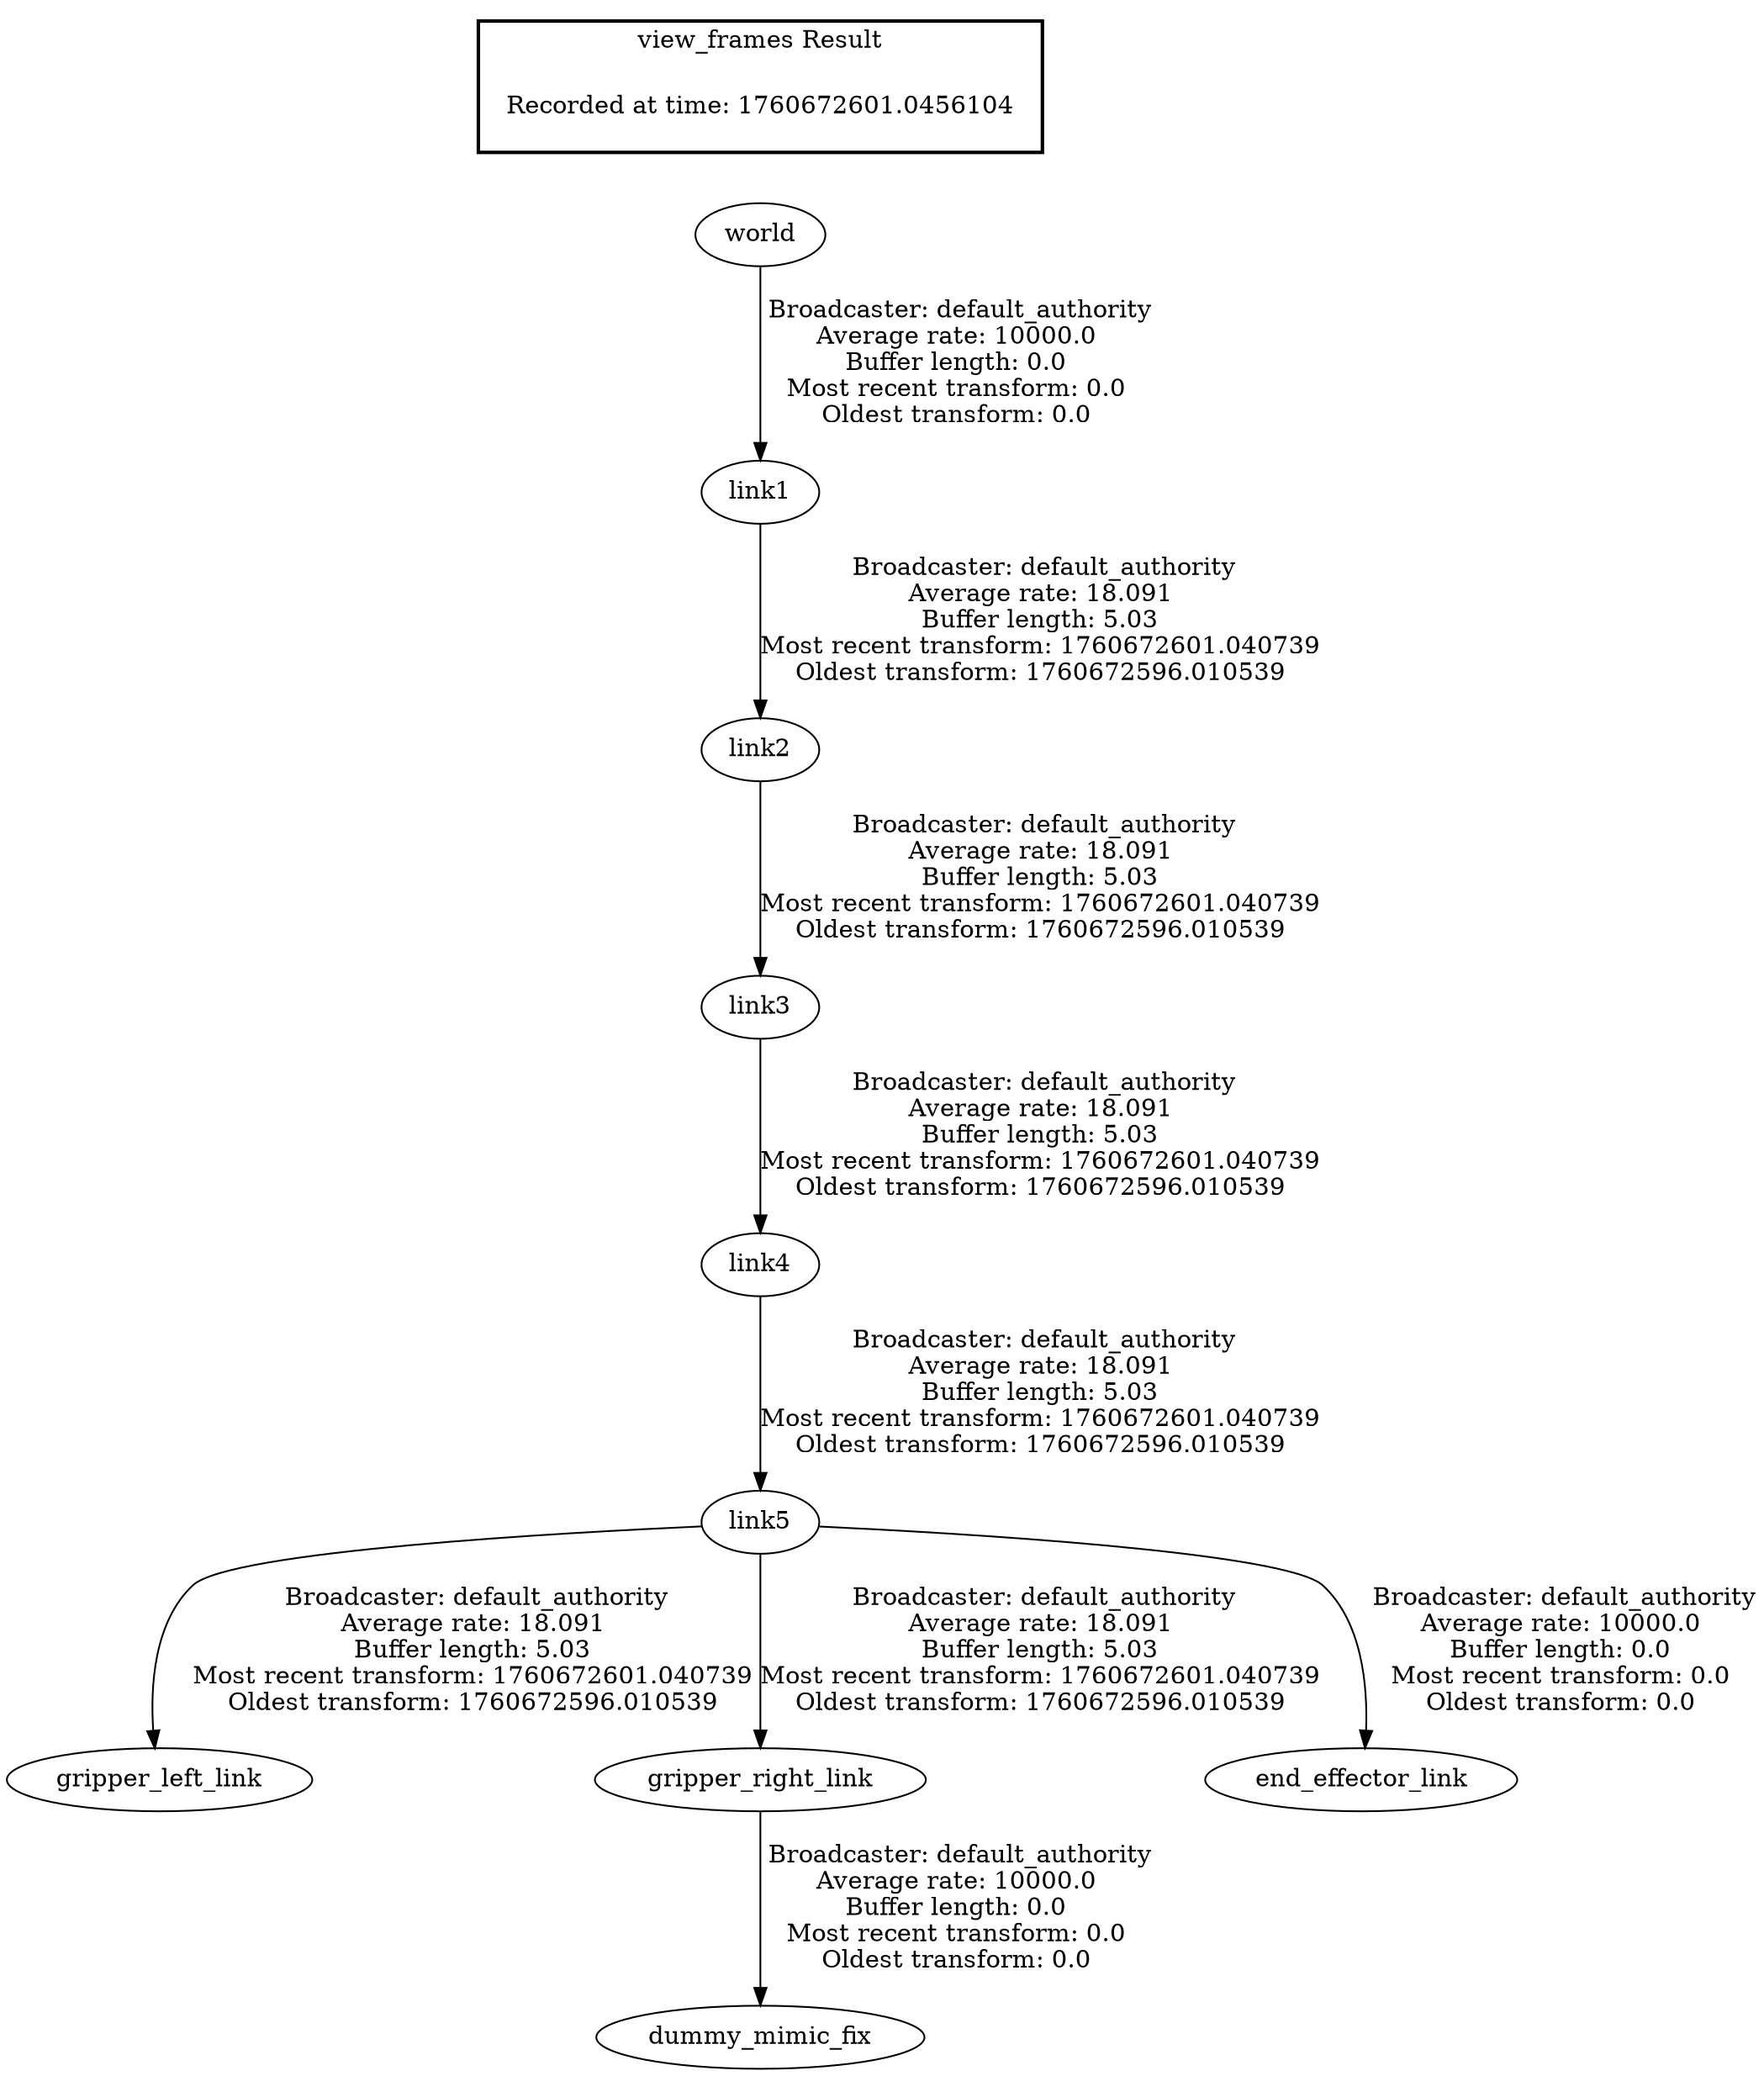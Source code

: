 digraph G {
"link5" -> "gripper_left_link"[label=" Broadcaster: default_authority\nAverage rate: 18.091\nBuffer length: 5.03\nMost recent transform: 1760672601.040739\nOldest transform: 1760672596.010539\n"];
"link4" -> "link5"[label=" Broadcaster: default_authority\nAverage rate: 18.091\nBuffer length: 5.03\nMost recent transform: 1760672601.040739\nOldest transform: 1760672596.010539\n"];
"link5" -> "gripper_right_link"[label=" Broadcaster: default_authority\nAverage rate: 18.091\nBuffer length: 5.03\nMost recent transform: 1760672601.040739\nOldest transform: 1760672596.010539\n"];
"link1" -> "link2"[label=" Broadcaster: default_authority\nAverage rate: 18.091\nBuffer length: 5.03\nMost recent transform: 1760672601.040739\nOldest transform: 1760672596.010539\n"];
"world" -> "link1"[label=" Broadcaster: default_authority\nAverage rate: 10000.0\nBuffer length: 0.0\nMost recent transform: 0.0\nOldest transform: 0.0\n"];
"link2" -> "link3"[label=" Broadcaster: default_authority\nAverage rate: 18.091\nBuffer length: 5.03\nMost recent transform: 1760672601.040739\nOldest transform: 1760672596.010539\n"];
"link3" -> "link4"[label=" Broadcaster: default_authority\nAverage rate: 18.091\nBuffer length: 5.03\nMost recent transform: 1760672601.040739\nOldest transform: 1760672596.010539\n"];
"link5" -> "end_effector_link"[label=" Broadcaster: default_authority\nAverage rate: 10000.0\nBuffer length: 0.0\nMost recent transform: 0.0\nOldest transform: 0.0\n"];
"gripper_right_link" -> "dummy_mimic_fix"[label=" Broadcaster: default_authority\nAverage rate: 10000.0\nBuffer length: 0.0\nMost recent transform: 0.0\nOldest transform: 0.0\n"];
edge [style=invis];
 subgraph cluster_legend { style=bold; color=black; label ="view_frames Result";
"Recorded at time: 1760672601.0456104"[ shape=plaintext ] ;
}->"world";
}